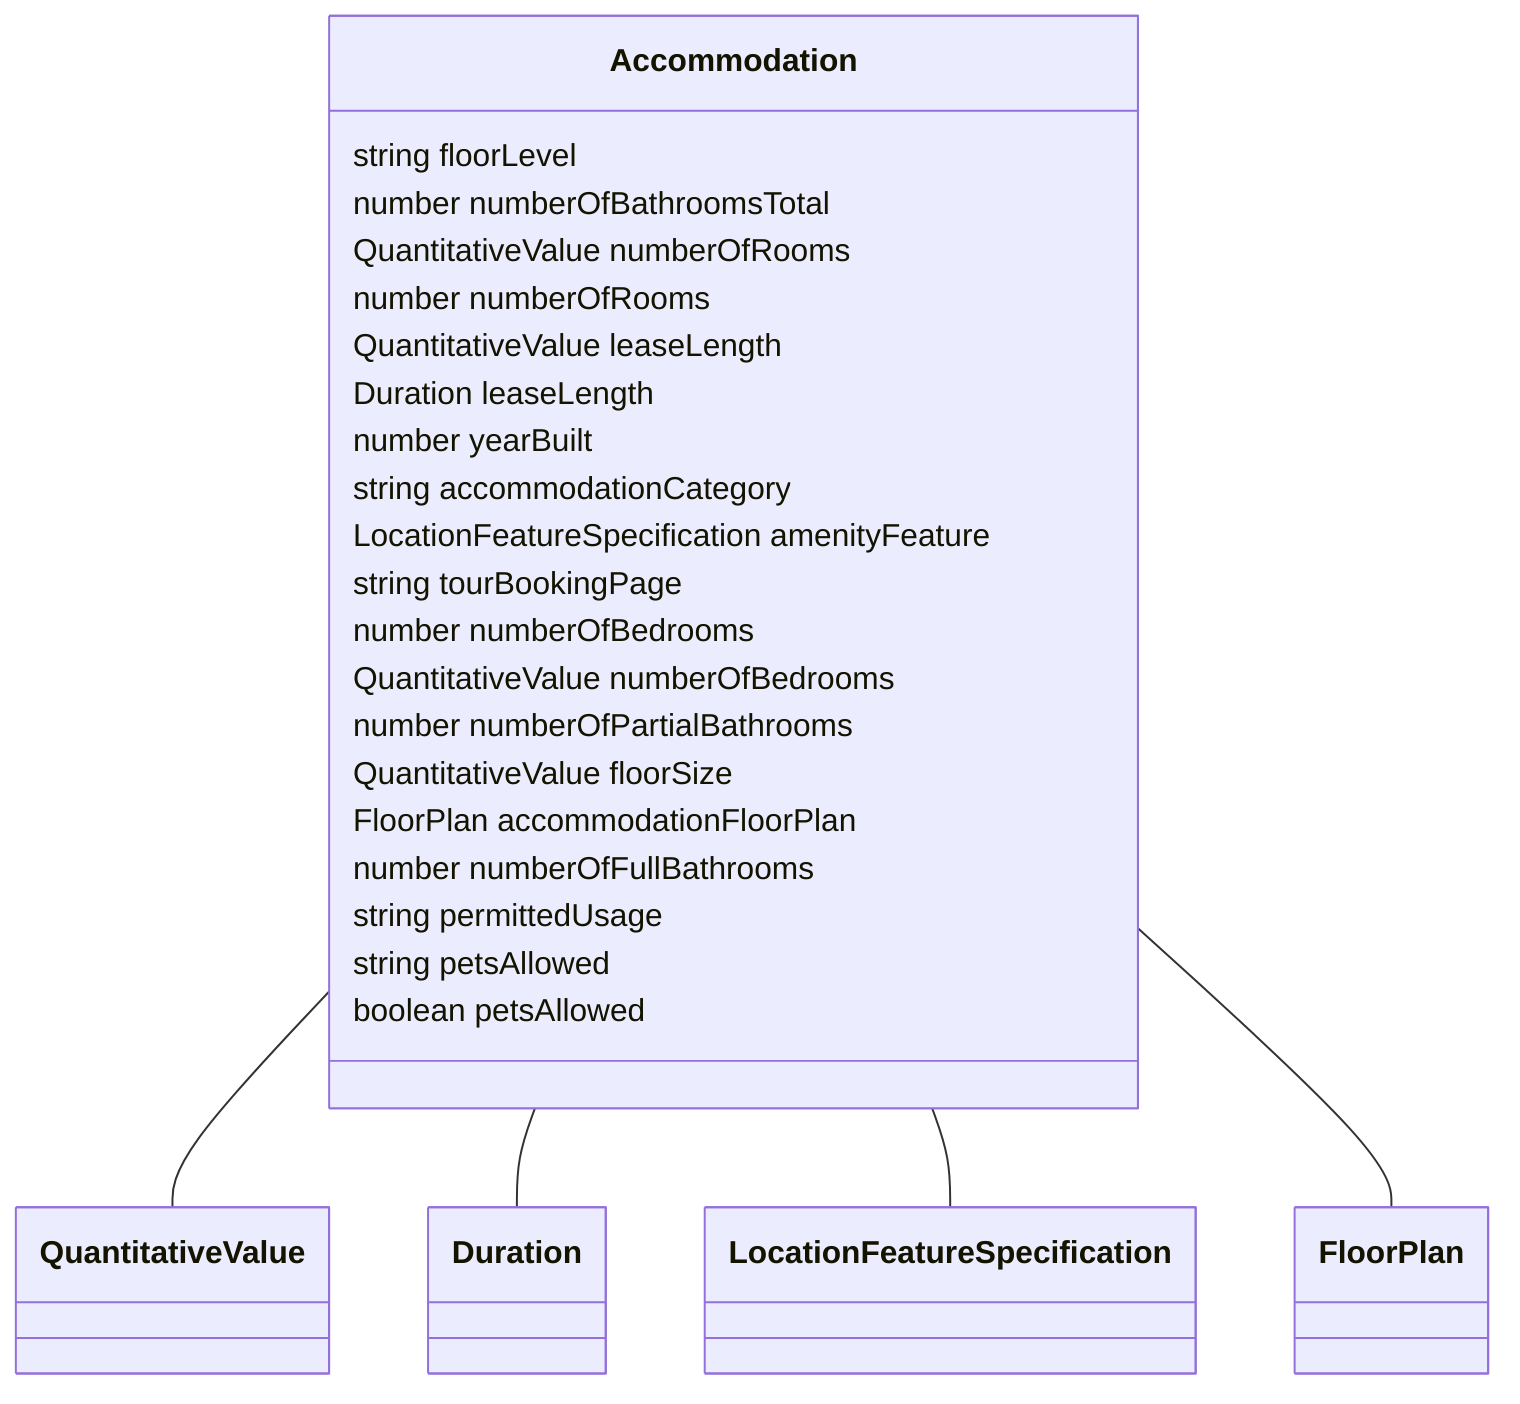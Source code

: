 classDiagram
  Accommodation -- QuantitativeValue
  Accommodation -- Duration
  Accommodation -- LocationFeatureSpecification
  Accommodation -- FloorPlan


class Accommodation {

  string floorLevel
  number numberOfBathroomsTotal
  QuantitativeValue numberOfRooms
  number numberOfRooms
  QuantitativeValue leaseLength
  Duration leaseLength
  number yearBuilt
  string accommodationCategory
  LocationFeatureSpecification amenityFeature
  string tourBookingPage
  number numberOfBedrooms
  QuantitativeValue numberOfBedrooms
  number numberOfPartialBathrooms
  QuantitativeValue floorSize
  FloorPlan accommodationFloorPlan
  number numberOfFullBathrooms
  string permittedUsage
  string petsAllowed
  boolean petsAllowed

 }
